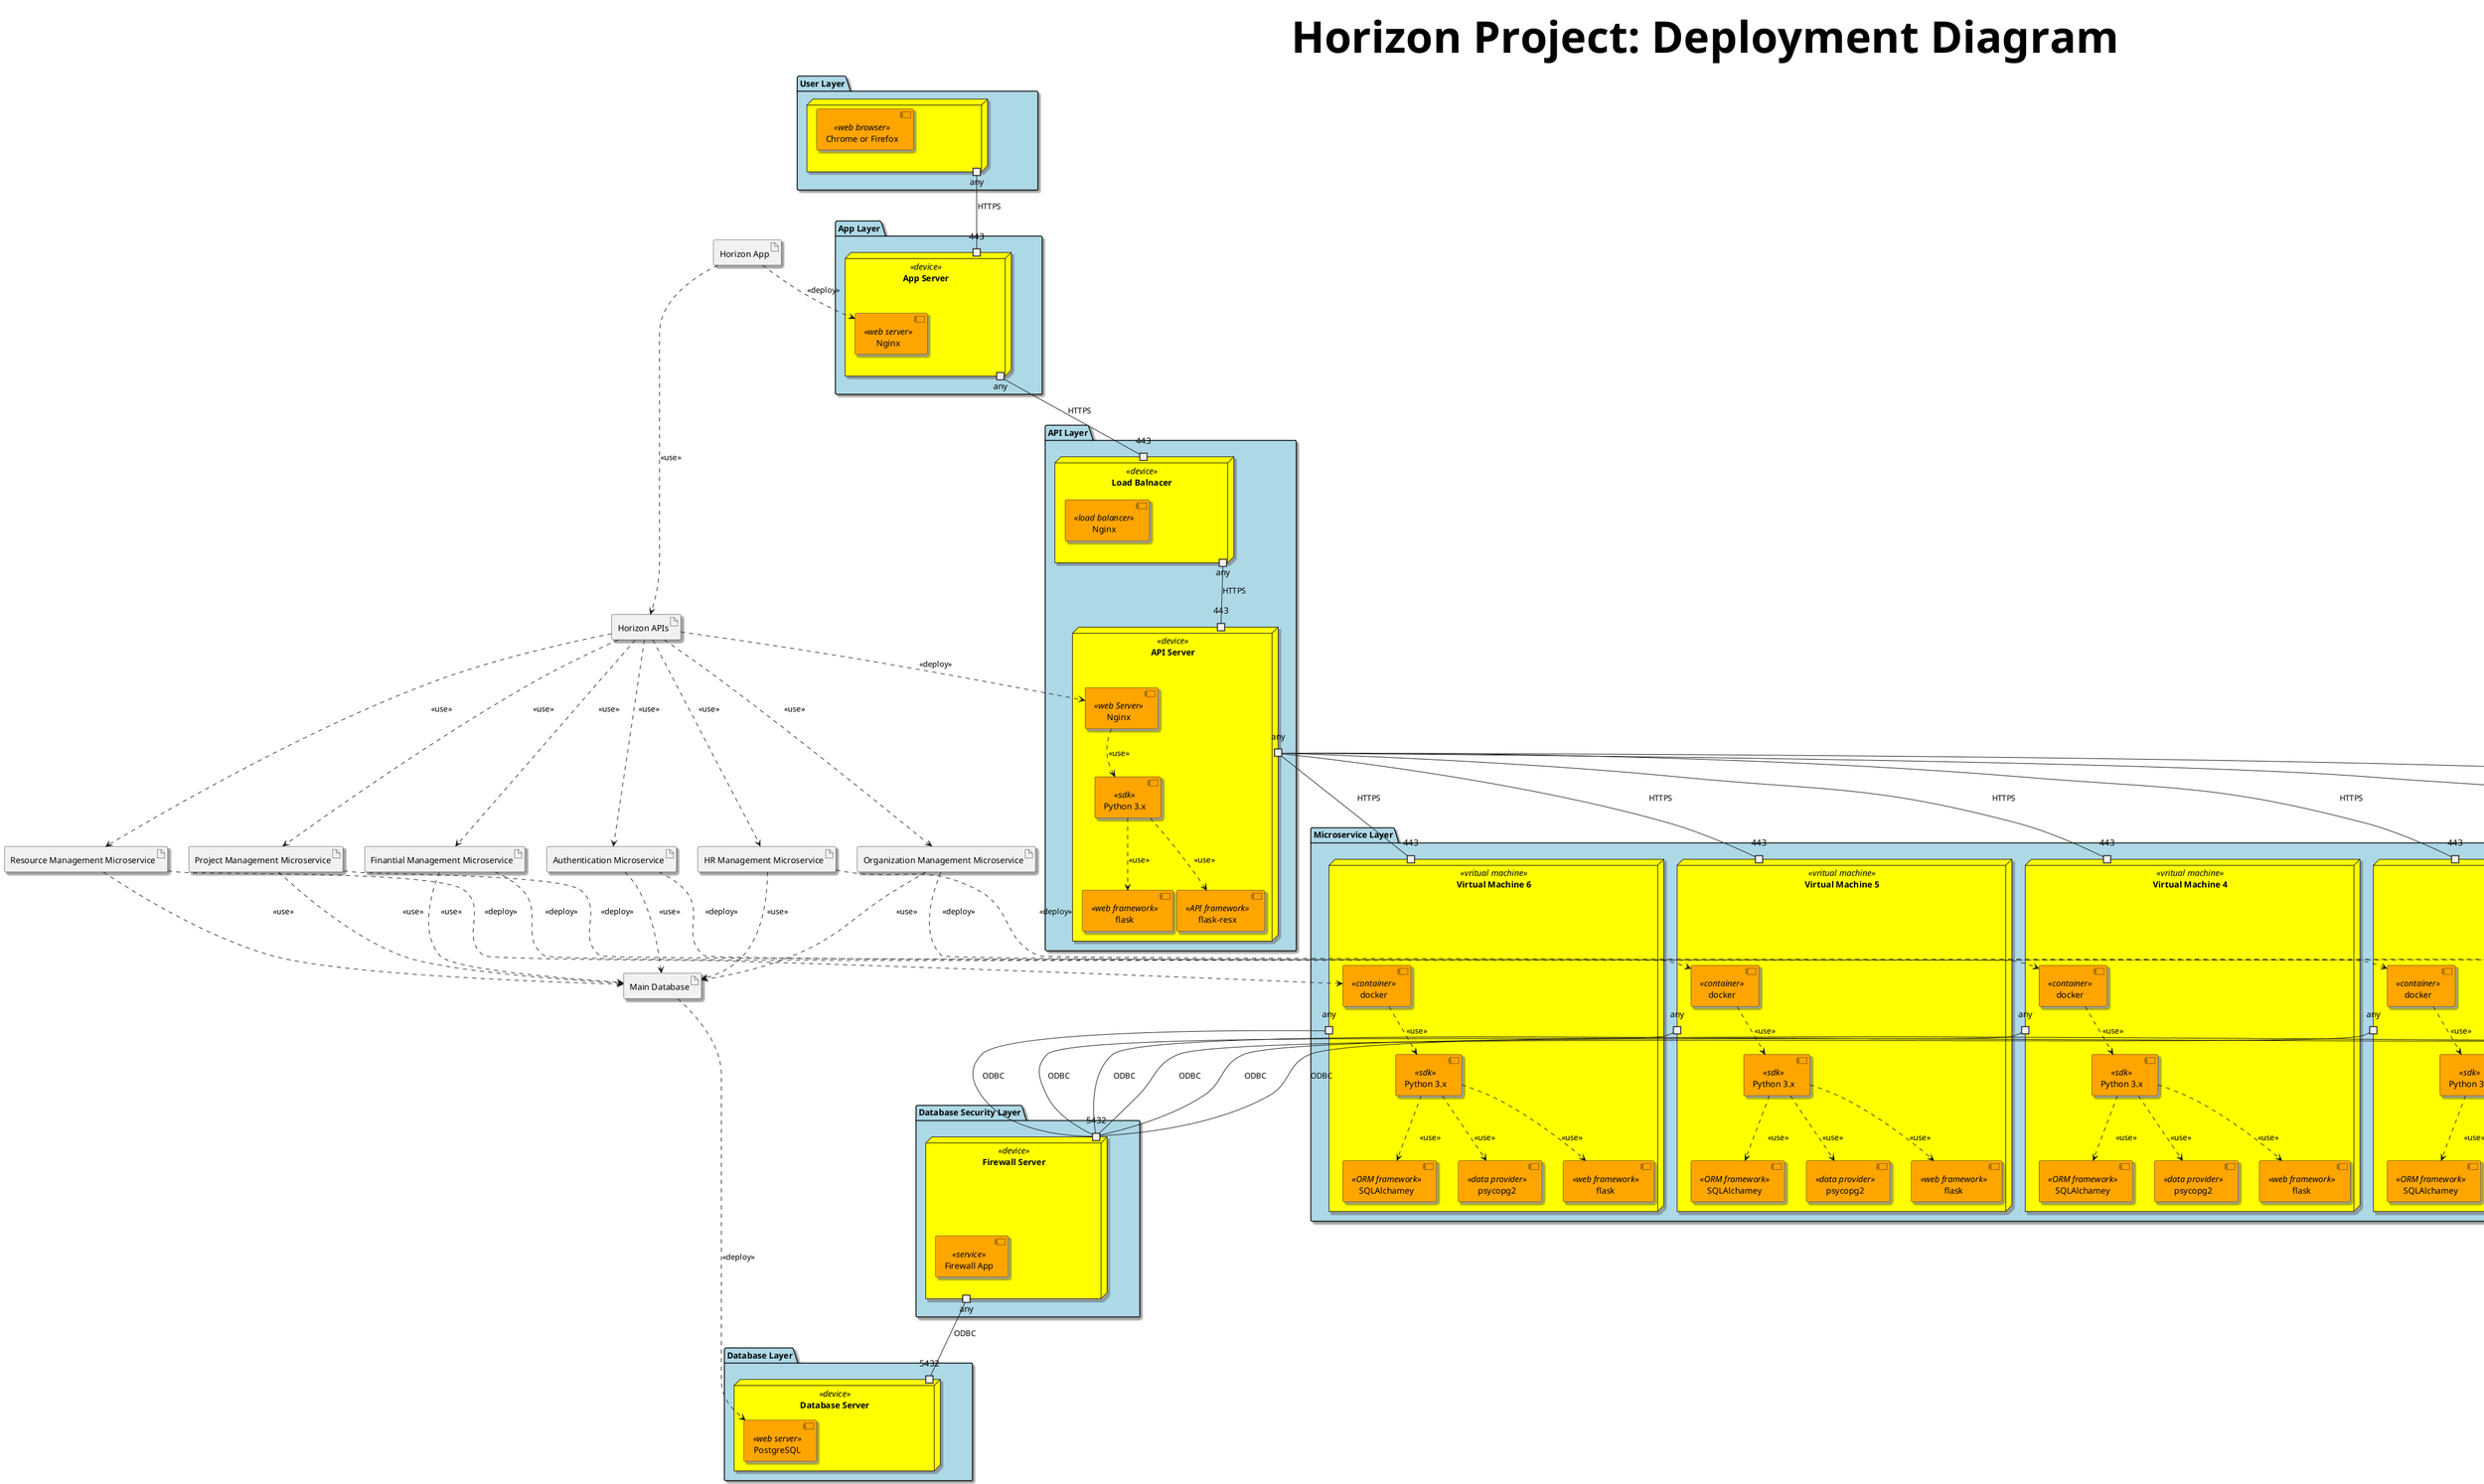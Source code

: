 @startuml

skinparam Shadowing True
skinparam titleFontSize 72

skinparam interface{
  BackgroundColor #Black
}

skinparam component{
  BackgroundColor #Orange
}

skinparam file{
  BackgroundColor #lightsalmon
}

skinparam package{
  BackgroundColor #lightblue
}

skinparam node{
  BackgroundColor #Yellow
}

skinparam database{
  BackgroundColor #Lightgreen
}

title Horizon Project: Deployment Diagram

package "API Layer" as apiLayer{

    node "Load Balnacer" as loadBalancer <<device>>{
        port "443" as lb443
        portout "any" as lbAny
        component "Nginx" as webServer2 <<load balancer>>
    }

    node "API Server" as apiServer <<device>>{
        port "443" as api443
        portout "any" as apiAny
        component "Python 3.x" as python3 <<sdk>>
        component "Nginx" as webServer <<web Server>>
        component "flask" as flask <<web framework>>
        component "flask-resx" as flaskrestx <<API framework>>
    }
}

package "Microservice Layer" as microserviceLayer{
    node "Virtual Machine 1" as vm1 <<vritual machine>>{
        port "443" as docker443_1
        portout "any" as dockerAny_1
        component "docker" as docker_1 <<container>>
        component "Python 3.x" as python3_1<<sdk>>
        component "flask" as flask_1 <<web framework>>
        component "SQLAlchamey" as sqlalchamey_1 <<ORM framework>>
        component "psycopg2" as psycopg2_1 <<data provider>>
    }

    node "Virtual Machine 2" as vm2 <<vritual machine>>{
        port "443" as docker443_2
        portout "any" as dockerAny_2
        component "docker" as docker_2 <<container>>
        component "Python 3.x" as python3_2<<sdk>>
        component "flask" as flask_2 <<web framework>>
        component "SQLAlchamey" as sqlalchamey_2 <<ORM framework>>
        component "psycopg2" as psycopg2_2 <<data provider>>
    }

    node "Virtual Machine 3" as vm3 <<vritual machine>>{
        port "443" as docker443_3
        portout "any" as dockerAny_3
        component "docker" as docker_3 <<container>>
        component "Python 3.x" as python3_3 <<sdk>>
        component "flask" as flask_3 <<web framework>>
        component "SQLAlchamey" as sqlalchamey_3 <<ORM framework>>
        component "psycopg2" as psycopg2_3 <<data provider>>
    }

    node "Virtual Machine 4" as vm4 <<vritual machine>>{
        port "443" as docker443_4
        portout "any" as dockerAny_4
        component "docker" as docker_4 <<container>>
        component "Python 3.x" as python3_4 <<sdk>>
        component "flask" as flask_4 <<web framework>>
        component "SQLAlchamey" as sqlalchamey_4 <<ORM framework>>
        component "psycopg2" as psycopg2_4 <<data provider>>
    }

    node "Virtual Machine 5" as vm5 <<vritual machine>>{
        port "443" as docker443_5
        portout "any" as dockerAny_5
        component "docker" as docker_5 <<container>>
        component "Python 3.x" as python3_5<<sdk>>
        component "flask" as flask_5 <<web framework>>
        component "SQLAlchamey" as sqlalchamey_5 <<ORM framework>>
        component "psycopg2" as psycopg2_5 <<data provider>>
    }

    node "Virtual Machine 6" as vm6 <<vritual machine>>{
        port "443" as docker443_6
        portout "any" as dockerAny_6
        component "docker" as docker_6 <<container>>
        component "Python 3.x" as python3_6 <<sdk>>
        component "flask" as flask_6 <<web framework>>
        component "SQLAlchamey" as sqlalchamey_6 <<ORM framework>>
        component "psycopg2" as psycopg2_6 <<data provider>>
    }

}

package "Database Layer" as DatabaseLayer{
    node "Database Server" as databaseServer <<device>>{
        port "5432" as pogresql5432
        component "PostgreSQL" as rdbms <<web server>>
    }
}

package "Database Security Layer" as DatabaseSecurityLayer{
    node "Firewall Server" as firewallServer <<device>>{
        port "5432" as firewall5432
        portout "any" as firewallAny
        component "Firewall App" as firewallApp <<service>>
    }
}

package "User Layer" as UserLayer{
    node "Client PC" as client <<device>>{
        portout "any" as clientAny
        component "Chrome or Firefox" <<web browser>>
    }
}

package "App Layer" as AppLayer{
    node "App Server" as appServer <<device>>{
        port "443" as appServer443
        portout "any" as appServerAny
        component "Nginx" as webServer1 <<web server>>
    }
}

artifact "Main Database" as mainDb
artifact "Horizon App" as horizonApp
artifact "Horizon APIs" as horizonApis
artifact "Authentication Microservice" as authMicroservices
artifact "HR Management Microservice" as hrMicroservices
artifact "Organization Management Microservice" as orgMicroservices
artifact "Project Management Microservice" as proMicroservices
artifact "Resource Management Microservice" as resMicroservices
artifact "Finantial Management Microservice" as finMicroservices

horizonApp ..>  webServer1: <<deploy>>
mainDb ..> rdbms : <<deploy>>
horizonApis ..>  webServer: <<deploy>>
horizonApp ..>  horizonApis: <<use>>

horizonApis ..> authMicroservices : <<use>>
horizonApis ..> orgMicroservices : <<use>>
horizonApis ..> hrMicroservices : <<use>>
horizonApis ..> proMicroservices : <<use>>
horizonApis ..> finMicroservices : <<use>>
horizonApis ..> resMicroservices : <<use>>
authMicroservices ..> mainDb : <<use>>
orgMicroservices ..> mainDb : <<use>>
hrMicroservices ..> mainDb : <<use>>
proMicroservices ..> mainDb : <<use>>
finMicroservices ..> mainDb : <<use>>
resMicroservices ..> mainDb : <<use>>

webServer ..> python3 : <<use>>
python3 ..> flask : <<use>>
python3 ..> flaskrestx  : <<use>>

python3_1 ..> flask_1 : <<use>>
python3_1 ..> psycopg2_1 : <<use>>
python3_1 ..> sqlalchamey_1  : <<use>>
docker_1 ..> python3_1 : <<use>>
authMicroservices ..> docker_1 : <<deploy>>

python3_2 ..> flask_2 : <<use>>
python3_2 ..> psycopg2_2 : <<use>>
python3_2 ..> sqlalchamey_2  : <<use>>
docker_2 ..> python3_2 : <<use>>
orgMicroservices ..> docker_2 : <<deploy>>

python3_3 ..> flask_3 : <<use>>
python3_3 ..> psycopg2_3 : <<use>>
python3_3 ..> sqlalchamey_3  : <<use>>
docker_3 ..> python3_3 : <<use>>
hrMicroservices ..> docker_3 : <<deploy>>

python3_4 ..> flask_4 : <<use>>
python3_4 ..> psycopg2_4 : <<use>>
python3_4 ..> sqlalchamey_4  : <<use>>
docker_4 ..> python3_4 : <<use>>
proMicroservices ..> docker_4 : <<deploy>>

python3_5 ..> flask_5 : <<use>>
python3_5 ..> psycopg2_5 : <<use>>
python3_5 ..> sqlalchamey_5  : <<use>>
docker_5 ..> python3_5 : <<use>>
finMicroservices ..> docker_5 : <<deploy>>

python3_6 ..> flask_6 : <<use>>
python3_6 ..> psycopg2_6 : <<use>>
python3_6 ..> sqlalchamey_6  : <<use>>
docker_6 ..> python3_6 : <<use>>
resMicroservices ..> docker_6 : <<deploy>>

clientAny -- appServer443 : HTTPS
appServerAny -- lb443 : HTTPS

lbAny -- api443 : HTTPS
apiAny -- docker443_1 : HTTPS
apiAny -- docker443_2 : HTTPS
apiAny -- docker443_3 : HTTPS
apiAny -- docker443_4 : HTTPS
apiAny -- docker443_5 : HTTPS
apiAny -- docker443_6 : HTTPS

dockerAny_1 -- firewall5432 : ODBC 
dockerAny_2 -- firewall5432 : ODBC
dockerAny_3 -- firewall5432 : ODBC
dockerAny_4 -- firewall5432 : ODBC
dockerAny_5 -- firewall5432 : ODBC
dockerAny_6 -- firewall5432 : ODBC
firewallAny -- pogresql5432 : ODBC



@enduml